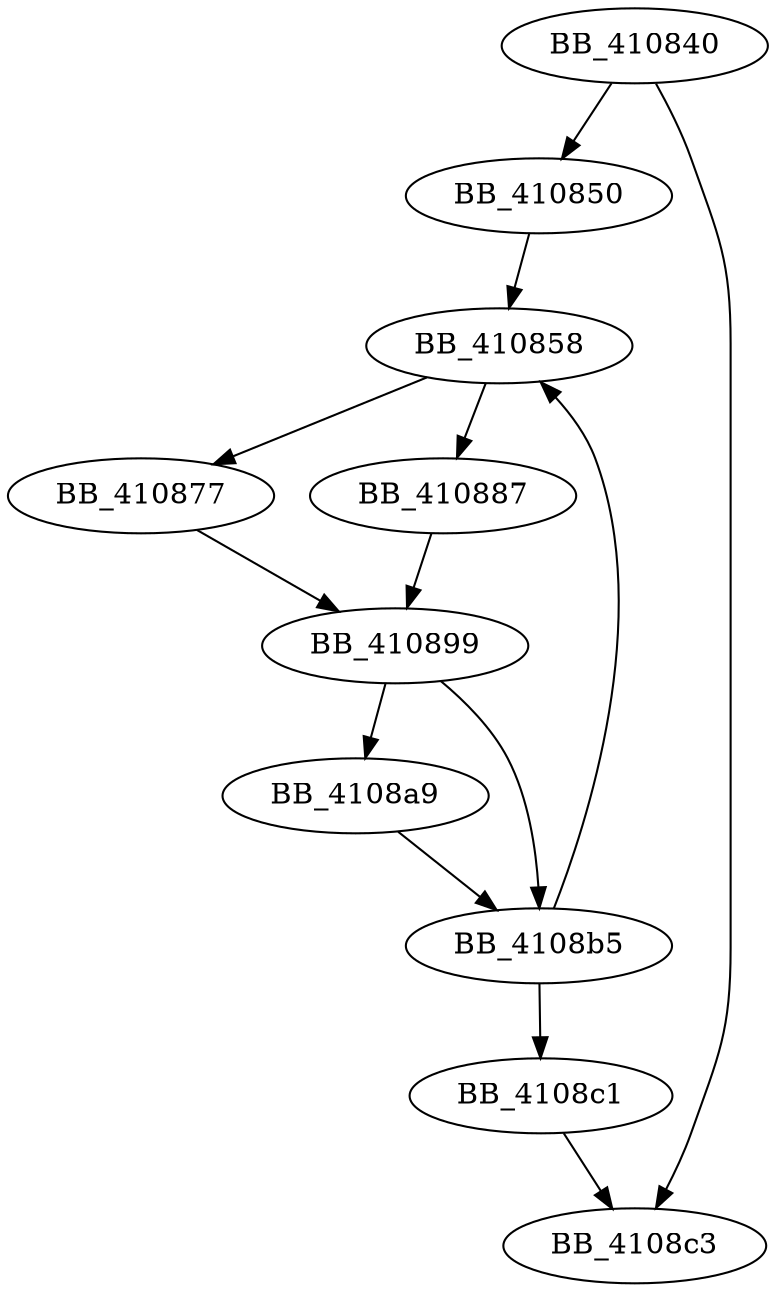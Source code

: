 DiGraph sub_410840{
BB_410840->BB_410850
BB_410840->BB_4108c3
BB_410850->BB_410858
BB_410858->BB_410877
BB_410858->BB_410887
BB_410877->BB_410899
BB_410887->BB_410899
BB_410899->BB_4108a9
BB_410899->BB_4108b5
BB_4108a9->BB_4108b5
BB_4108b5->BB_410858
BB_4108b5->BB_4108c1
BB_4108c1->BB_4108c3
}
